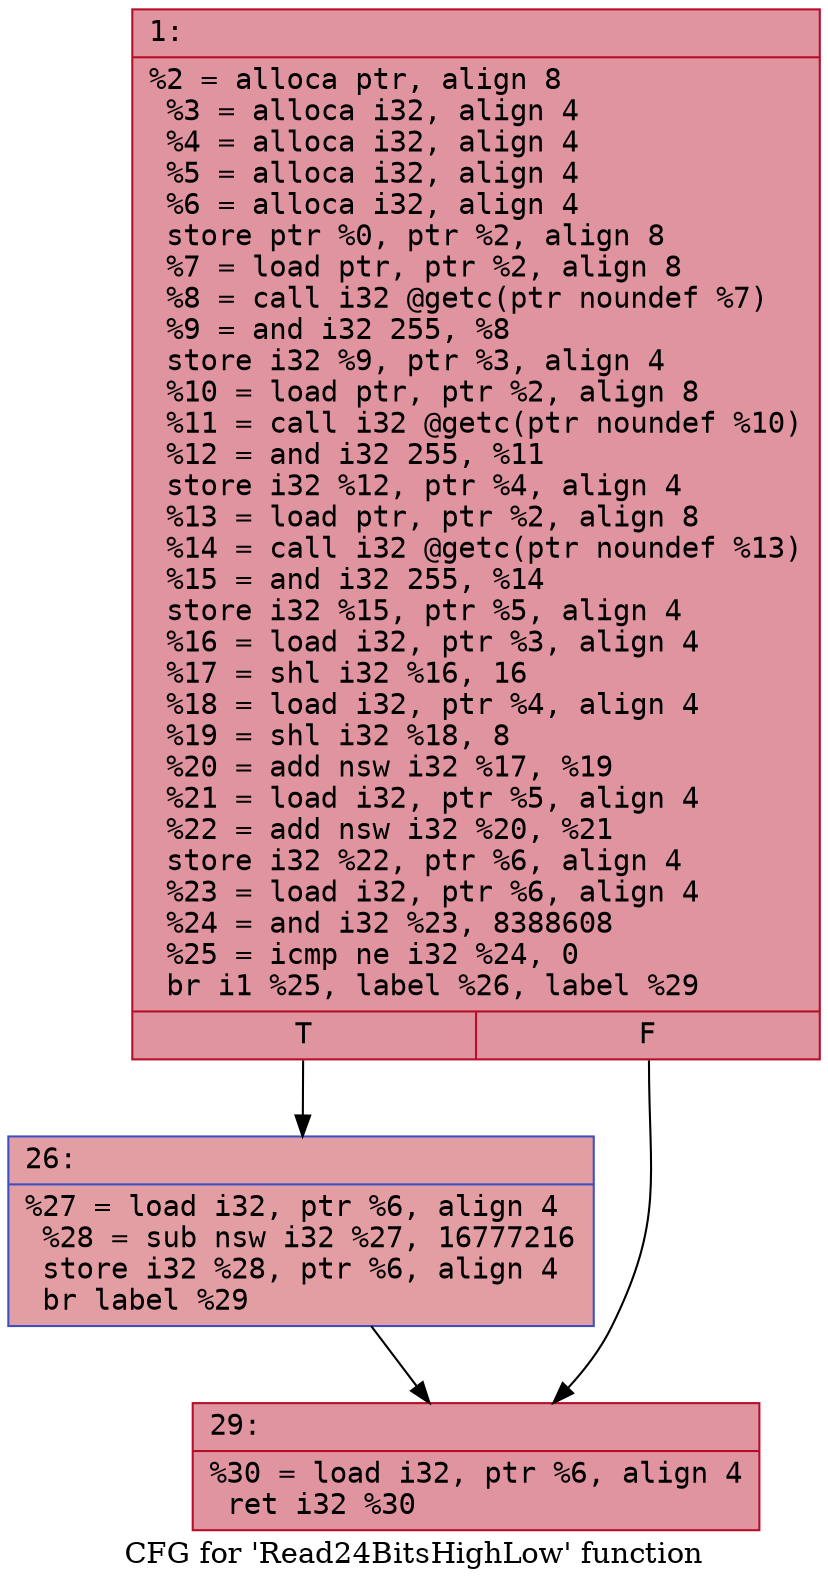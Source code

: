 digraph "CFG for 'Read24BitsHighLow' function" {
	label="CFG for 'Read24BitsHighLow' function";

	Node0x600003e0a850 [shape=record,color="#b70d28ff", style=filled, fillcolor="#b70d2870" fontname="Courier",label="{1:\l|  %2 = alloca ptr, align 8\l  %3 = alloca i32, align 4\l  %4 = alloca i32, align 4\l  %5 = alloca i32, align 4\l  %6 = alloca i32, align 4\l  store ptr %0, ptr %2, align 8\l  %7 = load ptr, ptr %2, align 8\l  %8 = call i32 @getc(ptr noundef %7)\l  %9 = and i32 255, %8\l  store i32 %9, ptr %3, align 4\l  %10 = load ptr, ptr %2, align 8\l  %11 = call i32 @getc(ptr noundef %10)\l  %12 = and i32 255, %11\l  store i32 %12, ptr %4, align 4\l  %13 = load ptr, ptr %2, align 8\l  %14 = call i32 @getc(ptr noundef %13)\l  %15 = and i32 255, %14\l  store i32 %15, ptr %5, align 4\l  %16 = load i32, ptr %3, align 4\l  %17 = shl i32 %16, 16\l  %18 = load i32, ptr %4, align 4\l  %19 = shl i32 %18, 8\l  %20 = add nsw i32 %17, %19\l  %21 = load i32, ptr %5, align 4\l  %22 = add nsw i32 %20, %21\l  store i32 %22, ptr %6, align 4\l  %23 = load i32, ptr %6, align 4\l  %24 = and i32 %23, 8388608\l  %25 = icmp ne i32 %24, 0\l  br i1 %25, label %26, label %29\l|{<s0>T|<s1>F}}"];
	Node0x600003e0a850:s0 -> Node0x600003e0a8a0[tooltip="1 -> 26\nProbability 50.00%" ];
	Node0x600003e0a850:s1 -> Node0x600003e0a8f0[tooltip="1 -> 29\nProbability 50.00%" ];
	Node0x600003e0a8a0 [shape=record,color="#3d50c3ff", style=filled, fillcolor="#be242e70" fontname="Courier",label="{26:\l|  %27 = load i32, ptr %6, align 4\l  %28 = sub nsw i32 %27, 16777216\l  store i32 %28, ptr %6, align 4\l  br label %29\l}"];
	Node0x600003e0a8a0 -> Node0x600003e0a8f0[tooltip="26 -> 29\nProbability 100.00%" ];
	Node0x600003e0a8f0 [shape=record,color="#b70d28ff", style=filled, fillcolor="#b70d2870" fontname="Courier",label="{29:\l|  %30 = load i32, ptr %6, align 4\l  ret i32 %30\l}"];
}
